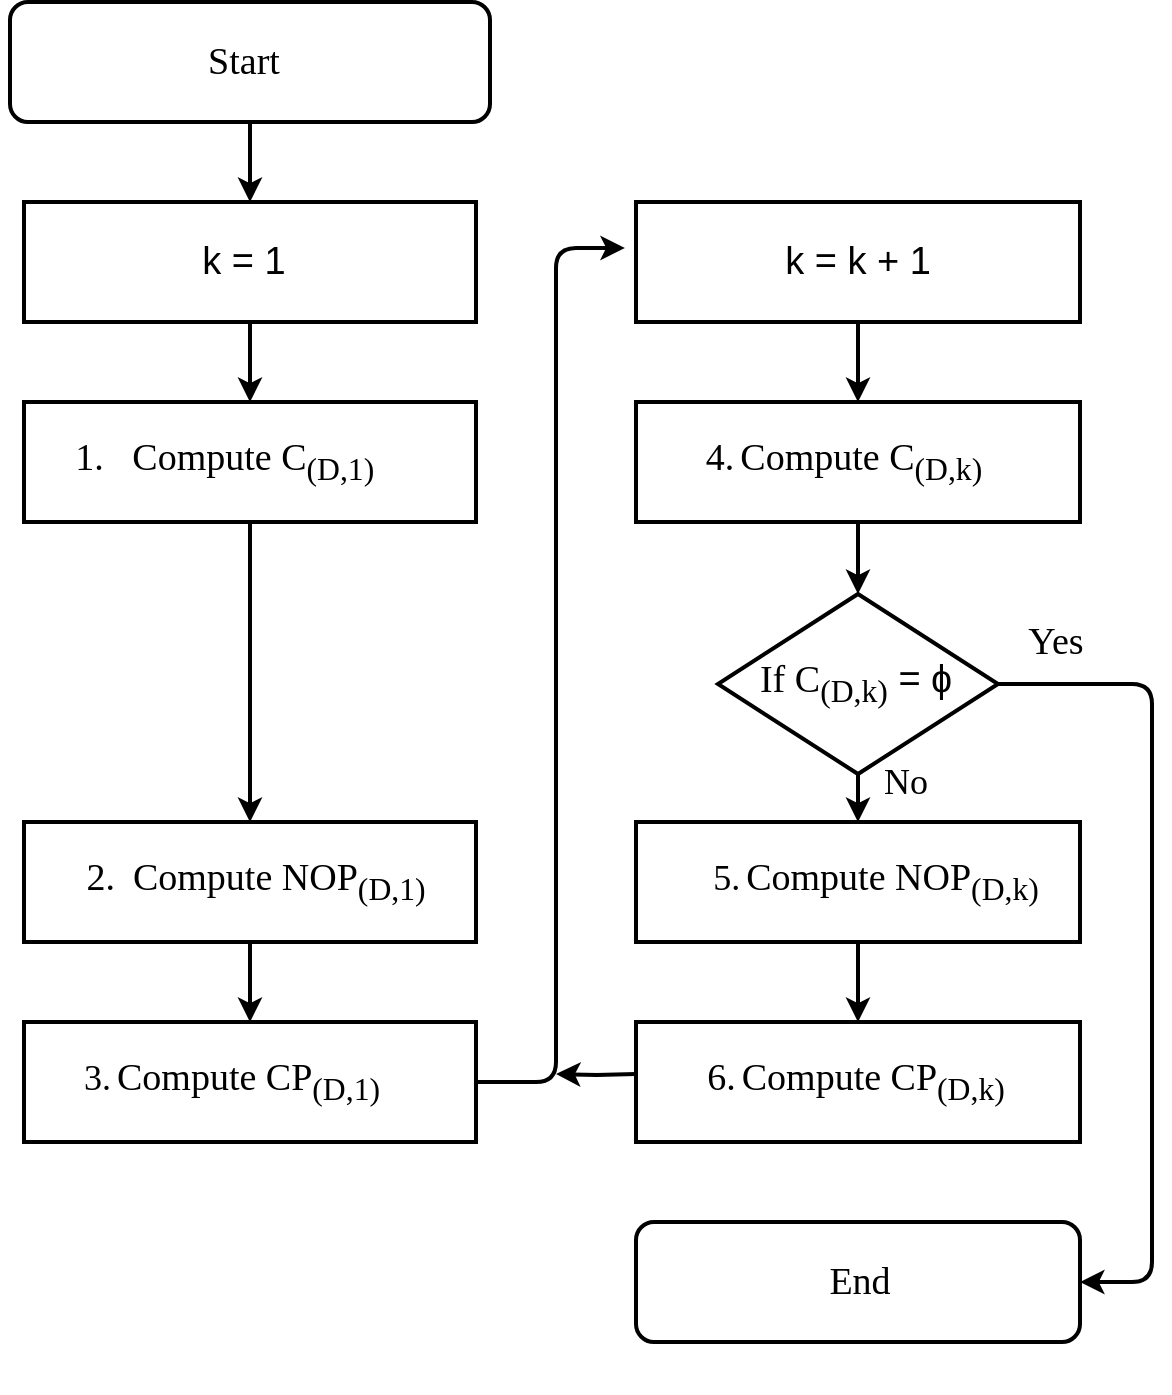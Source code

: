 <mxfile version="13.6.5" type="device"><diagram id="UfkKcJ7KsSUr4ldDo7Wz" name="Page-1"><mxGraphModel dx="1355" dy="776" grid="1" gridSize="6" guides="1" tooltips="1" connect="1" arrows="1" fold="1" page="1" pageScale="1" pageWidth="700" pageHeight="1000" math="0" shadow="0"><root><object label="" id="0"><mxCell/></object><mxCell id="1" parent="0"/><mxCell id="WluDtEYc4Ql-fnt95o_6-21" value="" style="edgeStyle=orthogonalEdgeStyle;rounded=0;orthogonalLoop=1;jettySize=auto;html=1;strokeWidth=2;" parent="1" source="WluDtEYc4Ql-fnt95o_6-1" target="WluDtEYc4Ql-fnt95o_6-2" edge="1"><mxGeometry relative="1" as="geometry"/></mxCell><mxCell id="WluDtEYc4Ql-fnt95o_6-1" value="" style="rounded=1;whiteSpace=wrap;html=1;strokeWidth=2;" parent="1" vertex="1"><mxGeometry x="47" y="40" width="240" height="60" as="geometry"/></mxCell><mxCell id="WluDtEYc4Ql-fnt95o_6-22" value="" style="edgeStyle=orthogonalEdgeStyle;rounded=0;orthogonalLoop=1;jettySize=auto;html=1;strokeWidth=2;" parent="1" source="WluDtEYc4Ql-fnt95o_6-2" target="WluDtEYc4Ql-fnt95o_6-18" edge="1"><mxGeometry relative="1" as="geometry"/></mxCell><mxCell id="WluDtEYc4Ql-fnt95o_6-2" value="" style="rounded=0;whiteSpace=wrap;html=1;strokeWidth=2;" parent="1" vertex="1"><mxGeometry x="54" y="140" width="226" height="60" as="geometry"/></mxCell><mxCell id="WluDtEYc4Ql-fnt95o_6-10" value="" style="edgeStyle=orthogonalEdgeStyle;rounded=0;orthogonalLoop=1;jettySize=auto;html=1;strokeWidth=2;" parent="1" source="WluDtEYc4Ql-fnt95o_6-4" target="WluDtEYc4Ql-fnt95o_6-5" edge="1"><mxGeometry relative="1" as="geometry"/></mxCell><mxCell id="WluDtEYc4Ql-fnt95o_6-4" value="" style="rounded=0;whiteSpace=wrap;html=1;fontSize=12;strokeWidth=2;" parent="1" vertex="1"><mxGeometry x="360" y="140" width="222" height="60" as="geometry"/></mxCell><mxCell id="WluDtEYc4Ql-fnt95o_6-11" value="" style="edgeStyle=orthogonalEdgeStyle;rounded=0;orthogonalLoop=1;jettySize=auto;html=1;strokeWidth=2;" parent="1" source="WluDtEYc4Ql-fnt95o_6-5" target="WluDtEYc4Ql-fnt95o_6-6" edge="1"><mxGeometry relative="1" as="geometry"/></mxCell><mxCell id="WluDtEYc4Ql-fnt95o_6-5" value="" style="rounded=0;whiteSpace=wrap;html=1;strokeWidth=2;" parent="1" vertex="1"><mxGeometry x="360" y="240" width="222" height="60" as="geometry"/></mxCell><mxCell id="WluDtEYc4Ql-fnt95o_6-12" value="" style="edgeStyle=orthogonalEdgeStyle;rounded=0;orthogonalLoop=1;jettySize=auto;html=1;strokeWidth=2;" parent="1" source="WluDtEYc4Ql-fnt95o_6-6" target="WluDtEYc4Ql-fnt95o_6-7" edge="1"><mxGeometry relative="1" as="geometry"/></mxCell><mxCell id="WluDtEYc4Ql-fnt95o_6-6" value="" style="rhombus;whiteSpace=wrap;html=1;strokeWidth=2;" parent="1" vertex="1"><mxGeometry x="401" y="336" width="140" height="90" as="geometry"/></mxCell><mxCell id="WluDtEYc4Ql-fnt95o_6-13" value="" style="edgeStyle=orthogonalEdgeStyle;rounded=0;orthogonalLoop=1;jettySize=auto;html=1;strokeWidth=2;" parent="1" source="WluDtEYc4Ql-fnt95o_6-7" target="WluDtEYc4Ql-fnt95o_6-8" edge="1"><mxGeometry relative="1" as="geometry"/></mxCell><mxCell id="WluDtEYc4Ql-fnt95o_6-7" value="" style="rounded=0;whiteSpace=wrap;html=1;strokeWidth=2;" parent="1" vertex="1"><mxGeometry x="360" y="450" width="222" height="60" as="geometry"/></mxCell><mxCell id="WluDtEYc4Ql-fnt95o_6-28" value="" style="edgeStyle=orthogonalEdgeStyle;rounded=0;orthogonalLoop=1;jettySize=auto;html=1;strokeWidth=2;" parent="1" edge="1"><mxGeometry relative="1" as="geometry"><mxPoint x="360" y="576" as="sourcePoint"/><mxPoint x="320" y="576" as="targetPoint"/></mxGeometry></mxCell><mxCell id="WluDtEYc4Ql-fnt95o_6-8" value="" style="rounded=0;whiteSpace=wrap;html=1;strokeWidth=2;" parent="1" vertex="1"><mxGeometry x="360" y="550" width="222" height="60" as="geometry"/></mxCell><mxCell id="WluDtEYc4Ql-fnt95o_6-9" value="" style="rounded=1;whiteSpace=wrap;html=1;strokeWidth=2;" parent="1" vertex="1"><mxGeometry x="360" y="650" width="222" height="60" as="geometry"/></mxCell><mxCell id="WluDtEYc4Ql-fnt95o_6-24" value="" style="edgeStyle=orthogonalEdgeStyle;rounded=0;orthogonalLoop=1;jettySize=auto;html=1;strokeWidth=2;" parent="1" source="WluDtEYc4Ql-fnt95o_6-18" target="WluDtEYc4Ql-fnt95o_6-23" edge="1"><mxGeometry relative="1" as="geometry"/></mxCell><mxCell id="WluDtEYc4Ql-fnt95o_6-18" value="" style="rounded=0;whiteSpace=wrap;html=1;strokeWidth=2;" parent="1" vertex="1"><mxGeometry x="54" y="240" width="226" height="60" as="geometry"/></mxCell><mxCell id="WluDtEYc4Ql-fnt95o_6-19" value="" style="rounded=0;whiteSpace=wrap;html=1;strokeWidth=2;" parent="1" vertex="1"><mxGeometry x="80" y="450" width="200" height="60" as="geometry"/></mxCell><mxCell id="WluDtEYc4Ql-fnt95o_6-20" value="" style="rounded=0;whiteSpace=wrap;html=1;strokeWidth=2;" parent="1" vertex="1"><mxGeometry x="54" y="550" width="226" height="60" as="geometry"/></mxCell><mxCell id="WluDtEYc4Ql-fnt95o_6-25" value="" style="edgeStyle=orthogonalEdgeStyle;rounded=0;orthogonalLoop=1;jettySize=auto;html=1;strokeWidth=2;" parent="1" source="WluDtEYc4Ql-fnt95o_6-23" target="WluDtEYc4Ql-fnt95o_6-20" edge="1"><mxGeometry relative="1" as="geometry"/></mxCell><mxCell id="WluDtEYc4Ql-fnt95o_6-23" value="" style="rounded=0;whiteSpace=wrap;html=1;strokeWidth=2;" parent="1" vertex="1"><mxGeometry x="54" y="450" width="226" height="60" as="geometry"/></mxCell><mxCell id="WluDtEYc4Ql-fnt95o_6-26" value="" style="endArrow=classic;html=1;exitX=1;exitY=0.5;exitDx=0;exitDy=0;entryX=-0.025;entryY=0.383;entryDx=0;entryDy=0;entryPerimeter=0;strokeWidth=2;" parent="1" source="WluDtEYc4Ql-fnt95o_6-20" target="WluDtEYc4Ql-fnt95o_6-4" edge="1"><mxGeometry width="50" height="50" relative="1" as="geometry"><mxPoint x="520" y="440" as="sourcePoint"/><mxPoint x="350" y="100" as="targetPoint"/><Array as="points"><mxPoint x="320" y="580"/><mxPoint x="320" y="163"/></Array></mxGeometry></mxCell><mxCell id="WluDtEYc4Ql-fnt95o_6-27" value="" style="endArrow=classic;html=1;exitX=1;exitY=0.5;exitDx=0;exitDy=0;entryX=1;entryY=0.5;entryDx=0;entryDy=0;strokeWidth=2;" parent="1" source="WluDtEYc4Ql-fnt95o_6-6" target="WluDtEYc4Ql-fnt95o_6-9" edge="1"><mxGeometry width="50" height="50" relative="1" as="geometry"><mxPoint x="520" y="440" as="sourcePoint"/><mxPoint x="630" y="720" as="targetPoint"/><Array as="points"><mxPoint x="618" y="381"/><mxPoint x="618" y="680"/></Array></mxGeometry></mxCell><mxCell id="WluDtEYc4Ql-fnt95o_6-30" value="&lt;h6&gt;&lt;font style=&quot;font-size: 19px&quot;&gt;&lt;span style=&quot;font-weight: normal&quot;&gt;Start&lt;/span&gt;&lt;/font&gt;&lt;/h6&gt;" style="text;html=1;strokeColor=none;fillColor=none;align=center;verticalAlign=middle;whiteSpace=wrap;rounded=0;fontFamily=Verdana;strokeWidth=2;" parent="1" vertex="1"><mxGeometry x="144" y="60" width="40" height="20" as="geometry"/></mxCell><mxCell id="WluDtEYc4Ql-fnt95o_6-31" value="&lt;font style=&quot;font-size: 19px&quot; face=&quot;Helvetica&quot;&gt;k = 1&lt;/font&gt;" style="text;html=1;strokeColor=none;fillColor=none;align=center;verticalAlign=middle;whiteSpace=wrap;rounded=0;fontFamily=Verdana;fontSize=12;strokeWidth=2;" parent="1" vertex="1"><mxGeometry x="129" y="160" width="70" height="20" as="geometry"/></mxCell><mxCell id="WluDtEYc4Ql-fnt95o_6-32" value="&lt;font style=&quot;font-size: 19px&quot;&gt;&amp;nbsp;1.&amp;nbsp;&amp;nbsp; Compute C&lt;sub&gt;(D,1)&lt;/sub&gt;&lt;/font&gt;" style="text;html=1;strokeColor=none;fillColor=none;align=center;verticalAlign=middle;whiteSpace=wrap;rounded=0;fontFamily=Verdana;fontSize=12;strokeWidth=2;" parent="1" vertex="1"><mxGeometry x="42" y="260" width="220" height="20" as="geometry"/></mxCell><mxCell id="WluDtEYc4Ql-fnt95o_6-33" value="&lt;font style=&quot;font-size: 19px&quot;&gt;2.&lt;/font&gt; &amp;nbsp; &lt;font style=&quot;font-size: 19px&quot;&gt;Compute NOP&lt;sub&gt;(D,1)&lt;/sub&gt;&lt;/font&gt;" style="text;html=1;strokeColor=none;fillColor=none;align=center;verticalAlign=middle;whiteSpace=wrap;rounded=0;fontFamily=Verdana;fontSize=12;strokeWidth=2;" parent="1" vertex="1"><mxGeometry x="60" y="470" width="220" height="20" as="geometry"/></mxCell><mxCell id="WluDtEYc4Ql-fnt95o_6-34" value="&lt;font style=&quot;font-size: 18px&quot;&gt;3.&lt;/font&gt; &lt;font style=&quot;font-size: 19px&quot;&gt;Compute CP&lt;sub&gt;(D,1)&lt;/sub&gt;&lt;/font&gt;" style="text;html=1;strokeColor=none;fillColor=none;align=center;verticalAlign=middle;whiteSpace=wrap;rounded=0;fontFamily=Verdana;fontSize=12;strokeWidth=2;" parent="1" vertex="1"><mxGeometry x="48" y="570" width="220" height="20" as="geometry"/></mxCell><mxCell id="WluDtEYc4Ql-fnt95o_6-35" value="&lt;font style=&quot;font-size: 19px&quot; face=&quot;Helvetica&quot;&gt;k = k + 1&lt;/font&gt;" style="text;html=1;strokeColor=none;fillColor=none;align=center;verticalAlign=middle;whiteSpace=wrap;rounded=0;fontFamily=Verdana;fontSize=12;strokeWidth=2;" parent="1" vertex="1"><mxGeometry x="411" y="160" width="120" height="20" as="geometry"/></mxCell><mxCell id="WluDtEYc4Ql-fnt95o_6-36" value="&lt;font style=&quot;font-size: 19px&quot;&gt;4.&lt;/font&gt; &lt;font style=&quot;font-size: 19px&quot;&gt;Compute C&lt;sub&gt;(D,k)&lt;/sub&gt;&lt;/font&gt;" style="text;html=1;strokeColor=none;fillColor=none;align=center;verticalAlign=middle;whiteSpace=wrap;rounded=0;fontFamily=Verdana;fontSize=12;strokeWidth=2;" parent="1" vertex="1"><mxGeometry x="354" y="260" width="220" height="20" as="geometry"/></mxCell><mxCell id="WluDtEYc4Ql-fnt95o_6-37" value="&lt;font style=&quot;font-size: 18px&quot;&gt;5.&lt;/font&gt; &lt;font style=&quot;font-size: 19px&quot;&gt;Compute NOP&lt;sub&gt;(D,k)&lt;/sub&gt;&lt;/font&gt;" style="text;html=1;strokeColor=none;fillColor=none;align=center;verticalAlign=middle;whiteSpace=wrap;rounded=0;fontFamily=Verdana;fontSize=12;strokeWidth=2;" parent="1" vertex="1"><mxGeometry x="370" y="470" width="220" height="20" as="geometry"/></mxCell><mxCell id="WluDtEYc4Ql-fnt95o_6-38" value="&lt;font style=&quot;font-size: 19px&quot;&gt;6.&lt;/font&gt; &lt;font style=&quot;font-size: 19px&quot;&gt;Compute CP&lt;sub&gt;(D,k)&lt;/sub&gt;&lt;/font&gt;" style="text;html=1;strokeColor=none;fillColor=none;align=center;verticalAlign=middle;whiteSpace=wrap;rounded=0;fontFamily=Verdana;fontSize=12;strokeWidth=2;" parent="1" vertex="1"><mxGeometry x="360" y="570" width="220" height="20" as="geometry"/></mxCell><mxCell id="WluDtEYc4Ql-fnt95o_6-39" value="&lt;h6 style=&quot;font-size: 19px&quot;&gt;&lt;font style=&quot;font-size: 19px&quot;&gt;&lt;span style=&quot;font-weight: normal&quot;&gt;End&lt;/span&gt;&lt;br&gt;&lt;/font&gt;&lt;/h6&gt;" style="text;html=1;strokeColor=none;fillColor=none;align=center;verticalAlign=middle;whiteSpace=wrap;rounded=0;fontFamily=Verdana;strokeWidth=2;" parent="1" vertex="1"><mxGeometry x="452" y="670" width="40" height="20" as="geometry"/></mxCell><mxCell id="WluDtEYc4Ql-fnt95o_6-40" value="&lt;font style=&quot;font-size: 19px&quot;&gt;If C&lt;sub&gt;(D,k)&lt;/sub&gt;&lt;/font&gt;&lt;span style=&quot;font-size: 19px ; font-family: &amp;#34;arial&amp;#34; ; color: rgb(0 , 0 , 0) ; background-color: transparent ; font-weight: 400 ; font-style: normal ; font-variant: normal ; text-decoration: none ; vertical-align: baseline&quot; id=&quot;docs-internal-guid-69cae1eb-7fff-02d7-6fed-f276f1a16385&quot;&gt; &lt;font style=&quot;font-size: 19px&quot;&gt;= ɸ&lt;/font&gt;&lt;/span&gt;" style="text;html=1;strokeColor=none;fillColor=none;align=center;verticalAlign=middle;whiteSpace=wrap;rounded=0;fontFamily=Verdana;fontSize=12;strokeWidth=2;" parent="1" vertex="1"><mxGeometry x="360" y="371" width="220" height="20" as="geometry"/></mxCell><mxCell id="WluDtEYc4Ql-fnt95o_6-41" value="&lt;font style=&quot;font-size: 19px&quot;&gt;Yes&lt;/font&gt;" style="text;html=1;strokeColor=none;fillColor=none;align=center;verticalAlign=middle;whiteSpace=wrap;rounded=0;fontFamily=Verdana;strokeWidth=2;" parent="1" vertex="1"><mxGeometry x="550" y="350" width="40" height="20" as="geometry"/></mxCell><mxCell id="WluDtEYc4Ql-fnt95o_6-42" value="&lt;font style=&quot;font-size: 18px&quot;&gt;No&lt;/font&gt;" style="text;html=1;strokeColor=none;fillColor=none;align=center;verticalAlign=middle;whiteSpace=wrap;rounded=0;fontFamily=Verdana;strokeWidth=2;" parent="1" vertex="1"><mxGeometry x="475" y="420" width="40" height="20" as="geometry"/></mxCell></root></mxGraphModel></diagram></mxfile>